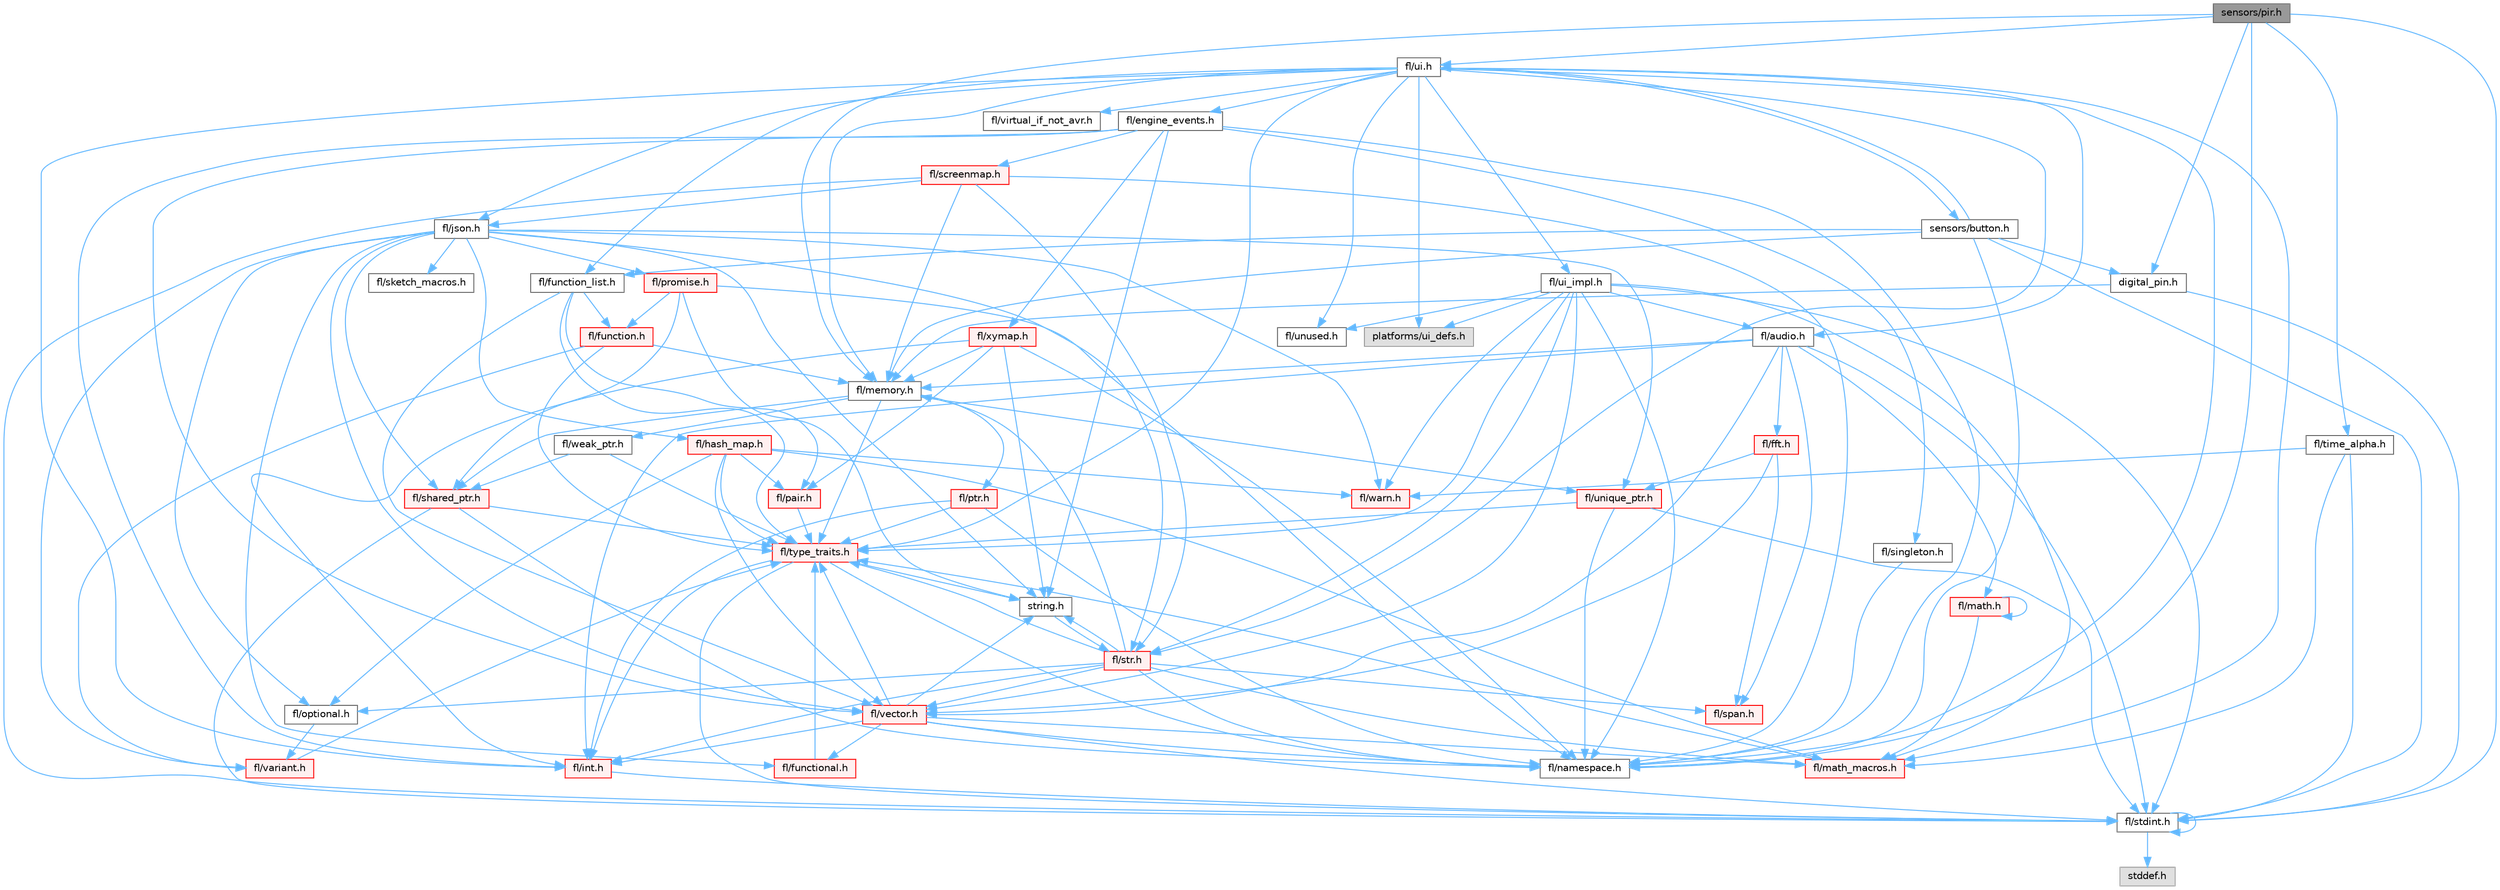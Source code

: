 digraph "sensors/pir.h"
{
 // INTERACTIVE_SVG=YES
 // LATEX_PDF_SIZE
  bgcolor="transparent";
  edge [fontname=Helvetica,fontsize=10,labelfontname=Helvetica,labelfontsize=10];
  node [fontname=Helvetica,fontsize=10,shape=box,height=0.2,width=0.4];
  Node1 [id="Node000001",label="sensors/pir.h",height=0.2,width=0.4,color="gray40", fillcolor="grey60", style="filled", fontcolor="black",tooltip=" "];
  Node1 -> Node2 [id="edge1_Node000001_Node000002",color="steelblue1",style="solid",tooltip=" "];
  Node2 [id="Node000002",label="fl/stdint.h",height=0.2,width=0.4,color="grey40", fillcolor="white", style="filled",URL="$df/dd8/stdint_8h.html",tooltip=" "];
  Node2 -> Node3 [id="edge2_Node000002_Node000003",color="steelblue1",style="solid",tooltip=" "];
  Node3 [id="Node000003",label="stddef.h",height=0.2,width=0.4,color="grey60", fillcolor="#E0E0E0", style="filled",tooltip=" "];
  Node2 -> Node2 [id="edge3_Node000002_Node000002",color="steelblue1",style="solid",tooltip=" "];
  Node1 -> Node4 [id="edge4_Node000001_Node000004",color="steelblue1",style="solid",tooltip=" "];
  Node4 [id="Node000004",label="digital_pin.h",height=0.2,width=0.4,color="grey40", fillcolor="white", style="filled",URL="$dd/d83/digital__pin_8h.html",tooltip=" "];
  Node4 -> Node2 [id="edge5_Node000004_Node000002",color="steelblue1",style="solid",tooltip=" "];
  Node4 -> Node5 [id="edge6_Node000004_Node000005",color="steelblue1",style="solid",tooltip=" "];
  Node5 [id="Node000005",label="fl/memory.h",height=0.2,width=0.4,color="grey40", fillcolor="white", style="filled",URL="$dc/d18/memory_8h.html",tooltip=" "];
  Node5 -> Node6 [id="edge7_Node000005_Node000006",color="steelblue1",style="solid",tooltip=" "];
  Node6 [id="Node000006",label="fl/ptr.h",height=0.2,width=0.4,color="red", fillcolor="#FFF0F0", style="filled",URL="$dd/d98/ptr_8h.html",tooltip=" "];
  Node6 -> Node7 [id="edge8_Node000006_Node000007",color="steelblue1",style="solid",tooltip=" "];
  Node7 [id="Node000007",label="fl/namespace.h",height=0.2,width=0.4,color="grey40", fillcolor="white", style="filled",URL="$df/d2a/namespace_8h.html",tooltip="Implements the FastLED namespace macros."];
  Node6 -> Node10 [id="edge9_Node000006_Node000010",color="steelblue1",style="solid",tooltip=" "];
  Node10 [id="Node000010",label="fl/type_traits.h",height=0.2,width=0.4,color="red", fillcolor="#FFF0F0", style="filled",URL="$df/d63/type__traits_8h.html",tooltip=" "];
  Node10 -> Node11 [id="edge10_Node000010_Node000011",color="steelblue1",style="solid",tooltip=" "];
  Node11 [id="Node000011",label="string.h",height=0.2,width=0.4,color="grey40", fillcolor="white", style="filled",URL="$da/d66/string_8h.html",tooltip=" "];
  Node11 -> Node12 [id="edge11_Node000011_Node000012",color="steelblue1",style="solid",tooltip=" "];
  Node12 [id="Node000012",label="fl/str.h",height=0.2,width=0.4,color="red", fillcolor="#FFF0F0", style="filled",URL="$d1/d93/str_8h.html",tooltip=" "];
  Node12 -> Node13 [id="edge12_Node000012_Node000013",color="steelblue1",style="solid",tooltip=" "];
  Node13 [id="Node000013",label="fl/int.h",height=0.2,width=0.4,color="red", fillcolor="#FFF0F0", style="filled",URL="$d3/d7e/int_8h.html",tooltip=" "];
  Node13 -> Node2 [id="edge13_Node000013_Node000002",color="steelblue1",style="solid",tooltip=" "];
  Node12 -> Node11 [id="edge14_Node000012_Node000011",color="steelblue1",style="solid",tooltip=" "];
  Node12 -> Node20 [id="edge15_Node000012_Node000020",color="steelblue1",style="solid",tooltip=" "];
  Node20 [id="Node000020",label="fl/math_macros.h",height=0.2,width=0.4,color="red", fillcolor="#FFF0F0", style="filled",URL="$d8/db8/math__macros_8h.html",tooltip=" "];
  Node20 -> Node10 [id="edge16_Node000020_Node000010",color="steelblue1",style="solid",tooltip=" "];
  Node12 -> Node7 [id="edge17_Node000012_Node000007",color="steelblue1",style="solid",tooltip=" "];
  Node12 -> Node5 [id="edge18_Node000012_Node000005",color="steelblue1",style="solid",tooltip=" "];
  Node12 -> Node23 [id="edge19_Node000012_Node000023",color="steelblue1",style="solid",tooltip=" "];
  Node23 [id="Node000023",label="fl/optional.h",height=0.2,width=0.4,color="grey40", fillcolor="white", style="filled",URL="$dc/d62/optional_8h.html",tooltip=" "];
  Node23 -> Node24 [id="edge20_Node000023_Node000024",color="steelblue1",style="solid",tooltip=" "];
  Node24 [id="Node000024",label="fl/variant.h",height=0.2,width=0.4,color="red", fillcolor="#FFF0F0", style="filled",URL="$d6/d10/variant_8h.html",tooltip=" "];
  Node24 -> Node10 [id="edge21_Node000024_Node000010",color="steelblue1",style="solid",tooltip=" "];
  Node12 -> Node10 [id="edge22_Node000012_Node000010",color="steelblue1",style="solid",tooltip=" "];
  Node12 -> Node27 [id="edge23_Node000012_Node000027",color="steelblue1",style="solid",tooltip=" "];
  Node27 [id="Node000027",label="fl/vector.h",height=0.2,width=0.4,color="red", fillcolor="#FFF0F0", style="filled",URL="$d6/d68/vector_8h.html",tooltip=" "];
  Node27 -> Node2 [id="edge24_Node000027_Node000002",color="steelblue1",style="solid",tooltip=" "];
  Node27 -> Node13 [id="edge25_Node000027_Node000013",color="steelblue1",style="solid",tooltip=" "];
  Node27 -> Node11 [id="edge26_Node000027_Node000011",color="steelblue1",style="solid",tooltip=" "];
  Node27 -> Node28 [id="edge27_Node000027_Node000028",color="steelblue1",style="solid",tooltip=" "];
  Node28 [id="Node000028",label="fl/functional.h",height=0.2,width=0.4,color="red", fillcolor="#FFF0F0", style="filled",URL="$d8/dea/functional_8h.html",tooltip=" "];
  Node28 -> Node10 [id="edge28_Node000028_Node000010",color="steelblue1",style="solid",tooltip=" "];
  Node27 -> Node20 [id="edge29_Node000027_Node000020",color="steelblue1",style="solid",tooltip=" "];
  Node27 -> Node7 [id="edge30_Node000027_Node000007",color="steelblue1",style="solid",tooltip=" "];
  Node27 -> Node10 [id="edge31_Node000027_Node000010",color="steelblue1",style="solid",tooltip=" "];
  Node12 -> Node40 [id="edge32_Node000012_Node000040",color="steelblue1",style="solid",tooltip=" "];
  Node40 [id="Node000040",label="fl/span.h",height=0.2,width=0.4,color="red", fillcolor="#FFF0F0", style="filled",URL="$d4/d7a/span_8h.html",tooltip=" "];
  Node10 -> Node2 [id="edge33_Node000010_Node000002",color="steelblue1",style="solid",tooltip=" "];
  Node10 -> Node7 [id="edge34_Node000010_Node000007",color="steelblue1",style="solid",tooltip=" "];
  Node10 -> Node13 [id="edge35_Node000010_Node000013",color="steelblue1",style="solid",tooltip=" "];
  Node6 -> Node13 [id="edge36_Node000006_Node000013",color="steelblue1",style="solid",tooltip=" "];
  Node5 -> Node47 [id="edge37_Node000005_Node000047",color="steelblue1",style="solid",tooltip=" "];
  Node47 [id="Node000047",label="fl/shared_ptr.h",height=0.2,width=0.4,color="red", fillcolor="#FFF0F0", style="filled",URL="$df/d6a/shared__ptr_8h.html",tooltip=" "];
  Node47 -> Node7 [id="edge38_Node000047_Node000007",color="steelblue1",style="solid",tooltip=" "];
  Node47 -> Node10 [id="edge39_Node000047_Node000010",color="steelblue1",style="solid",tooltip=" "];
  Node47 -> Node2 [id="edge40_Node000047_Node000002",color="steelblue1",style="solid",tooltip=" "];
  Node5 -> Node50 [id="edge41_Node000005_Node000050",color="steelblue1",style="solid",tooltip=" "];
  Node50 [id="Node000050",label="fl/weak_ptr.h",height=0.2,width=0.4,color="grey40", fillcolor="white", style="filled",URL="$dc/db4/weak__ptr_8h.html",tooltip=" "];
  Node50 -> Node47 [id="edge42_Node000050_Node000047",color="steelblue1",style="solid",tooltip=" "];
  Node50 -> Node10 [id="edge43_Node000050_Node000010",color="steelblue1",style="solid",tooltip=" "];
  Node5 -> Node9 [id="edge44_Node000005_Node000009",color="steelblue1",style="solid",tooltip=" "];
  Node9 [id="Node000009",label="fl/unique_ptr.h",height=0.2,width=0.4,color="red", fillcolor="#FFF0F0", style="filled",URL="$da/d4b/unique__ptr_8h.html",tooltip=" "];
  Node9 -> Node7 [id="edge45_Node000009_Node000007",color="steelblue1",style="solid",tooltip=" "];
  Node9 -> Node10 [id="edge46_Node000009_Node000010",color="steelblue1",style="solid",tooltip=" "];
  Node9 -> Node2 [id="edge47_Node000009_Node000002",color="steelblue1",style="solid",tooltip=" "];
  Node5 -> Node10 [id="edge48_Node000005_Node000010",color="steelblue1",style="solid",tooltip=" "];
  Node1 -> Node5 [id="edge49_Node000001_Node000005",color="steelblue1",style="solid",tooltip=" "];
  Node1 -> Node51 [id="edge50_Node000001_Node000051",color="steelblue1",style="solid",tooltip=" "];
  Node51 [id="Node000051",label="fl/ui.h",height=0.2,width=0.4,color="grey40", fillcolor="white", style="filled",URL="$d9/d3b/ui_8h.html",tooltip=" "];
  Node51 -> Node7 [id="edge51_Node000051_Node000007",color="steelblue1",style="solid",tooltip=" "];
  Node51 -> Node5 [id="edge52_Node000051_Node000005",color="steelblue1",style="solid",tooltip=" "];
  Node51 -> Node52 [id="edge53_Node000051_Node000052",color="steelblue1",style="solid",tooltip=" "];
  Node52 [id="Node000052",label="fl/json.h",height=0.2,width=0.4,color="grey40", fillcolor="white", style="filled",URL="$d7/d91/fl_2json_8h.html",tooltip="FastLED's Elegant JSON Library: fl::Json"];
  Node52 -> Node11 [id="edge54_Node000052_Node000011",color="steelblue1",style="solid",tooltip=" "];
  Node52 -> Node27 [id="edge55_Node000052_Node000027",color="steelblue1",style="solid",tooltip=" "];
  Node52 -> Node53 [id="edge56_Node000052_Node000053",color="steelblue1",style="solid",tooltip=" "];
  Node53 [id="Node000053",label="fl/hash_map.h",height=0.2,width=0.4,color="red", fillcolor="#FFF0F0", style="filled",URL="$d6/d13/hash__map_8h.html",tooltip=" "];
  Node53 -> Node23 [id="edge57_Node000053_Node000023",color="steelblue1",style="solid",tooltip=" "];
  Node53 -> Node57 [id="edge58_Node000053_Node000057",color="steelblue1",style="solid",tooltip=" "];
  Node57 [id="Node000057",label="fl/pair.h",height=0.2,width=0.4,color="red", fillcolor="#FFF0F0", style="filled",URL="$d3/d41/pair_8h.html",tooltip=" "];
  Node57 -> Node10 [id="edge59_Node000057_Node000010",color="steelblue1",style="solid",tooltip=" "];
  Node53 -> Node10 [id="edge60_Node000053_Node000010",color="steelblue1",style="solid",tooltip=" "];
  Node53 -> Node27 [id="edge61_Node000053_Node000027",color="steelblue1",style="solid",tooltip=" "];
  Node53 -> Node58 [id="edge62_Node000053_Node000058",color="steelblue1",style="solid",tooltip=" "];
  Node58 [id="Node000058",label="fl/warn.h",height=0.2,width=0.4,color="red", fillcolor="#FFF0F0", style="filled",URL="$de/d77/warn_8h.html",tooltip=" "];
  Node53 -> Node20 [id="edge63_Node000053_Node000020",color="steelblue1",style="solid",tooltip=" "];
  Node52 -> Node24 [id="edge64_Node000052_Node000024",color="steelblue1",style="solid",tooltip=" "];
  Node52 -> Node23 [id="edge65_Node000052_Node000023",color="steelblue1",style="solid",tooltip=" "];
  Node52 -> Node9 [id="edge66_Node000052_Node000009",color="steelblue1",style="solid",tooltip=" "];
  Node52 -> Node47 [id="edge67_Node000052_Node000047",color="steelblue1",style="solid",tooltip=" "];
  Node52 -> Node28 [id="edge68_Node000052_Node000028",color="steelblue1",style="solid",tooltip=" "];
  Node52 -> Node12 [id="edge69_Node000052_Node000012",color="steelblue1",style="solid",tooltip=" "];
  Node52 -> Node70 [id="edge70_Node000052_Node000070",color="steelblue1",style="solid",tooltip=" "];
  Node70 [id="Node000070",label="fl/promise.h",height=0.2,width=0.4,color="red", fillcolor="#FFF0F0", style="filled",URL="$d6/d17/promise_8h.html",tooltip="Promise-based fluent API for FastLED - standalone async primitives."];
  Node70 -> Node7 [id="edge71_Node000070_Node000007",color="steelblue1",style="solid",tooltip=" "];
  Node70 -> Node71 [id="edge72_Node000070_Node000071",color="steelblue1",style="solid",tooltip=" "];
  Node71 [id="Node000071",label="fl/function.h",height=0.2,width=0.4,color="red", fillcolor="#FFF0F0", style="filled",URL="$dd/d67/function_8h.html",tooltip=" "];
  Node71 -> Node5 [id="edge73_Node000071_Node000005",color="steelblue1",style="solid",tooltip=" "];
  Node71 -> Node10 [id="edge74_Node000071_Node000010",color="steelblue1",style="solid",tooltip=" "];
  Node71 -> Node24 [id="edge75_Node000071_Node000024",color="steelblue1",style="solid",tooltip=" "];
  Node70 -> Node11 [id="edge76_Node000070_Node000011",color="steelblue1",style="solid",tooltip=" "];
  Node70 -> Node47 [id="edge77_Node000070_Node000047",color="steelblue1",style="solid",tooltip=" "];
  Node52 -> Node58 [id="edge78_Node000052_Node000058",color="steelblue1",style="solid",tooltip=" "];
  Node52 -> Node69 [id="edge79_Node000052_Node000069",color="steelblue1",style="solid",tooltip=" "];
  Node69 [id="Node000069",label="fl/sketch_macros.h",height=0.2,width=0.4,color="grey40", fillcolor="white", style="filled",URL="$d1/dbc/sketch__macros_8h.html",tooltip=" "];
  Node51 -> Node12 [id="edge80_Node000051_Node000012",color="steelblue1",style="solid",tooltip=" "];
  Node51 -> Node13 [id="edge81_Node000051_Node000013",color="steelblue1",style="solid",tooltip=" "];
  Node51 -> Node72 [id="edge82_Node000051_Node000072",color="steelblue1",style="solid",tooltip=" "];
  Node72 [id="Node000072",label="fl/audio.h",height=0.2,width=0.4,color="grey40", fillcolor="white", style="filled",URL="$da/d09/audio_8h.html",tooltip=" "];
  Node72 -> Node73 [id="edge83_Node000072_Node000073",color="steelblue1",style="solid",tooltip=" "];
  Node73 [id="Node000073",label="fl/fft.h",height=0.2,width=0.4,color="red", fillcolor="#FFF0F0", style="filled",URL="$d7/d76/fft_8h.html",tooltip=" "];
  Node73 -> Node9 [id="edge84_Node000073_Node000009",color="steelblue1",style="solid",tooltip=" "];
  Node73 -> Node40 [id="edge85_Node000073_Node000040",color="steelblue1",style="solid",tooltip=" "];
  Node73 -> Node27 [id="edge86_Node000073_Node000027",color="steelblue1",style="solid",tooltip=" "];
  Node72 -> Node16 [id="edge87_Node000072_Node000016",color="steelblue1",style="solid",tooltip=" "];
  Node16 [id="Node000016",label="fl/math.h",height=0.2,width=0.4,color="red", fillcolor="#FFF0F0", style="filled",URL="$df/db1/math_8h.html",tooltip=" "];
  Node16 -> Node16 [id="edge88_Node000016_Node000016",color="steelblue1",style="solid",tooltip=" "];
  Node16 -> Node20 [id="edge89_Node000016_Node000020",color="steelblue1",style="solid",tooltip=" "];
  Node72 -> Node5 [id="edge90_Node000072_Node000005",color="steelblue1",style="solid",tooltip=" "];
  Node72 -> Node40 [id="edge91_Node000072_Node000040",color="steelblue1",style="solid",tooltip=" "];
  Node72 -> Node27 [id="edge92_Node000072_Node000027",color="steelblue1",style="solid",tooltip=" "];
  Node72 -> Node13 [id="edge93_Node000072_Node000013",color="steelblue1",style="solid",tooltip=" "];
  Node72 -> Node2 [id="edge94_Node000072_Node000002",color="steelblue1",style="solid",tooltip=" "];
  Node51 -> Node74 [id="edge95_Node000051_Node000074",color="steelblue1",style="solid",tooltip=" "];
  Node74 [id="Node000074",label="fl/engine_events.h",height=0.2,width=0.4,color="grey40", fillcolor="white", style="filled",URL="$db/dc0/engine__events_8h.html",tooltip=" "];
  Node74 -> Node7 [id="edge96_Node000074_Node000007",color="steelblue1",style="solid",tooltip=" "];
  Node74 -> Node75 [id="edge97_Node000074_Node000075",color="steelblue1",style="solid",tooltip=" "];
  Node75 [id="Node000075",label="fl/screenmap.h",height=0.2,width=0.4,color="red", fillcolor="#FFF0F0", style="filled",URL="$d7/d97/screenmap_8h.html",tooltip=" "];
  Node75 -> Node2 [id="edge98_Node000075_Node000002",color="steelblue1",style="solid",tooltip=" "];
  Node75 -> Node5 [id="edge99_Node000075_Node000005",color="steelblue1",style="solid",tooltip=" "];
  Node75 -> Node7 [id="edge100_Node000075_Node000007",color="steelblue1",style="solid",tooltip=" "];
  Node75 -> Node12 [id="edge101_Node000075_Node000012",color="steelblue1",style="solid",tooltip=" "];
  Node75 -> Node52 [id="edge102_Node000075_Node000052",color="steelblue1",style="solid",tooltip=" "];
  Node74 -> Node84 [id="edge103_Node000074_Node000084",color="steelblue1",style="solid",tooltip=" "];
  Node84 [id="Node000084",label="fl/singleton.h",height=0.2,width=0.4,color="grey40", fillcolor="white", style="filled",URL="$d4/d0b/singleton_8h.html",tooltip=" "];
  Node84 -> Node7 [id="edge104_Node000084_Node000007",color="steelblue1",style="solid",tooltip=" "];
  Node74 -> Node27 [id="edge105_Node000074_Node000027",color="steelblue1",style="solid",tooltip=" "];
  Node74 -> Node85 [id="edge106_Node000074_Node000085",color="steelblue1",style="solid",tooltip=" "];
  Node85 [id="Node000085",label="fl/xymap.h",height=0.2,width=0.4,color="red", fillcolor="#FFF0F0", style="filled",URL="$da/d61/xymap_8h.html",tooltip=" "];
  Node85 -> Node13 [id="edge107_Node000085_Node000013",color="steelblue1",style="solid",tooltip=" "];
  Node85 -> Node7 [id="edge108_Node000085_Node000007",color="steelblue1",style="solid",tooltip=" "];
  Node85 -> Node57 [id="edge109_Node000085_Node000057",color="steelblue1",style="solid",tooltip=" "];
  Node85 -> Node11 [id="edge110_Node000085_Node000011",color="steelblue1",style="solid",tooltip=" "];
  Node85 -> Node5 [id="edge111_Node000085_Node000005",color="steelblue1",style="solid",tooltip=" "];
  Node74 -> Node11 [id="edge112_Node000074_Node000011",color="steelblue1",style="solid",tooltip=" "];
  Node74 -> Node13 [id="edge113_Node000074_Node000013",color="steelblue1",style="solid",tooltip=" "];
  Node51 -> Node87 [id="edge114_Node000051_Node000087",color="steelblue1",style="solid",tooltip=" "];
  Node87 [id="Node000087",label="fl/function_list.h",height=0.2,width=0.4,color="grey40", fillcolor="white", style="filled",URL="$d0/d64/function__list_8h.html",tooltip=" "];
  Node87 -> Node71 [id="edge115_Node000087_Node000071",color="steelblue1",style="solid",tooltip=" "];
  Node87 -> Node57 [id="edge116_Node000087_Node000057",color="steelblue1",style="solid",tooltip=" "];
  Node87 -> Node27 [id="edge117_Node000087_Node000027",color="steelblue1",style="solid",tooltip=" "];
  Node87 -> Node10 [id="edge118_Node000087_Node000010",color="steelblue1",style="solid",tooltip=" "];
  Node51 -> Node20 [id="edge119_Node000051_Node000020",color="steelblue1",style="solid",tooltip=" "];
  Node51 -> Node10 [id="edge120_Node000051_Node000010",color="steelblue1",style="solid",tooltip=" "];
  Node51 -> Node88 [id="edge121_Node000051_Node000088",color="steelblue1",style="solid",tooltip=" "];
  Node88 [id="Node000088",label="fl/ui_impl.h",height=0.2,width=0.4,color="grey40", fillcolor="white", style="filled",URL="$d6/dc0/ui__impl_8h.html",tooltip=" "];
  Node88 -> Node2 [id="edge122_Node000088_Node000002",color="steelblue1",style="solid",tooltip=" "];
  Node88 -> Node72 [id="edge123_Node000088_Node000072",color="steelblue1",style="solid",tooltip=" "];
  Node88 -> Node20 [id="edge124_Node000088_Node000020",color="steelblue1",style="solid",tooltip=" "];
  Node88 -> Node7 [id="edge125_Node000088_Node000007",color="steelblue1",style="solid",tooltip=" "];
  Node88 -> Node12 [id="edge126_Node000088_Node000012",color="steelblue1",style="solid",tooltip=" "];
  Node88 -> Node10 [id="edge127_Node000088_Node000010",color="steelblue1",style="solid",tooltip=" "];
  Node88 -> Node36 [id="edge128_Node000088_Node000036",color="steelblue1",style="solid",tooltip=" "];
  Node36 [id="Node000036",label="fl/unused.h",height=0.2,width=0.4,color="grey40", fillcolor="white", style="filled",URL="$d8/d4b/unused_8h.html",tooltip=" "];
  Node88 -> Node27 [id="edge129_Node000088_Node000027",color="steelblue1",style="solid",tooltip=" "];
  Node88 -> Node58 [id="edge130_Node000088_Node000058",color="steelblue1",style="solid",tooltip=" "];
  Node88 -> Node89 [id="edge131_Node000088_Node000089",color="steelblue1",style="solid",tooltip=" "];
  Node89 [id="Node000089",label="platforms/ui_defs.h",height=0.2,width=0.4,color="grey60", fillcolor="#E0E0E0", style="filled",tooltip=" "];
  Node51 -> Node36 [id="edge132_Node000051_Node000036",color="steelblue1",style="solid",tooltip=" "];
  Node51 -> Node89 [id="edge133_Node000051_Node000089",color="steelblue1",style="solid",tooltip=" "];
  Node51 -> Node90 [id="edge134_Node000051_Node000090",color="steelblue1",style="solid",tooltip=" "];
  Node90 [id="Node000090",label="sensors/button.h",height=0.2,width=0.4,color="grey40", fillcolor="white", style="filled",URL="$d7/d0e/button_8h.html",tooltip=" "];
  Node90 -> Node2 [id="edge135_Node000090_Node000002",color="steelblue1",style="solid",tooltip=" "];
  Node90 -> Node87 [id="edge136_Node000090_Node000087",color="steelblue1",style="solid",tooltip=" "];
  Node90 -> Node7 [id="edge137_Node000090_Node000007",color="steelblue1",style="solid",tooltip=" "];
  Node90 -> Node5 [id="edge138_Node000090_Node000005",color="steelblue1",style="solid",tooltip=" "];
  Node90 -> Node51 [id="edge139_Node000090_Node000051",color="steelblue1",style="solid",tooltip=" "];
  Node90 -> Node4 [id="edge140_Node000090_Node000004",color="steelblue1",style="solid",tooltip=" "];
  Node51 -> Node91 [id="edge141_Node000051_Node000091",color="steelblue1",style="solid",tooltip=" "];
  Node91 [id="Node000091",label="fl/virtual_if_not_avr.h",height=0.2,width=0.4,color="grey40", fillcolor="white", style="filled",URL="$da/ddb/virtual__if__not__avr_8h.html",tooltip=" "];
  Node1 -> Node92 [id="edge142_Node000001_Node000092",color="steelblue1",style="solid",tooltip=" "];
  Node92 [id="Node000092",label="fl/time_alpha.h",height=0.2,width=0.4,color="grey40", fillcolor="white", style="filled",URL="$d0/d87/time__alpha_8h.html",tooltip=" "];
  Node92 -> Node2 [id="edge143_Node000092_Node000002",color="steelblue1",style="solid",tooltip=" "];
  Node92 -> Node20 [id="edge144_Node000092_Node000020",color="steelblue1",style="solid",tooltip=" "];
  Node92 -> Node58 [id="edge145_Node000092_Node000058",color="steelblue1",style="solid",tooltip=" "];
  Node1 -> Node7 [id="edge146_Node000001_Node000007",color="steelblue1",style="solid",tooltip=" "];
}
